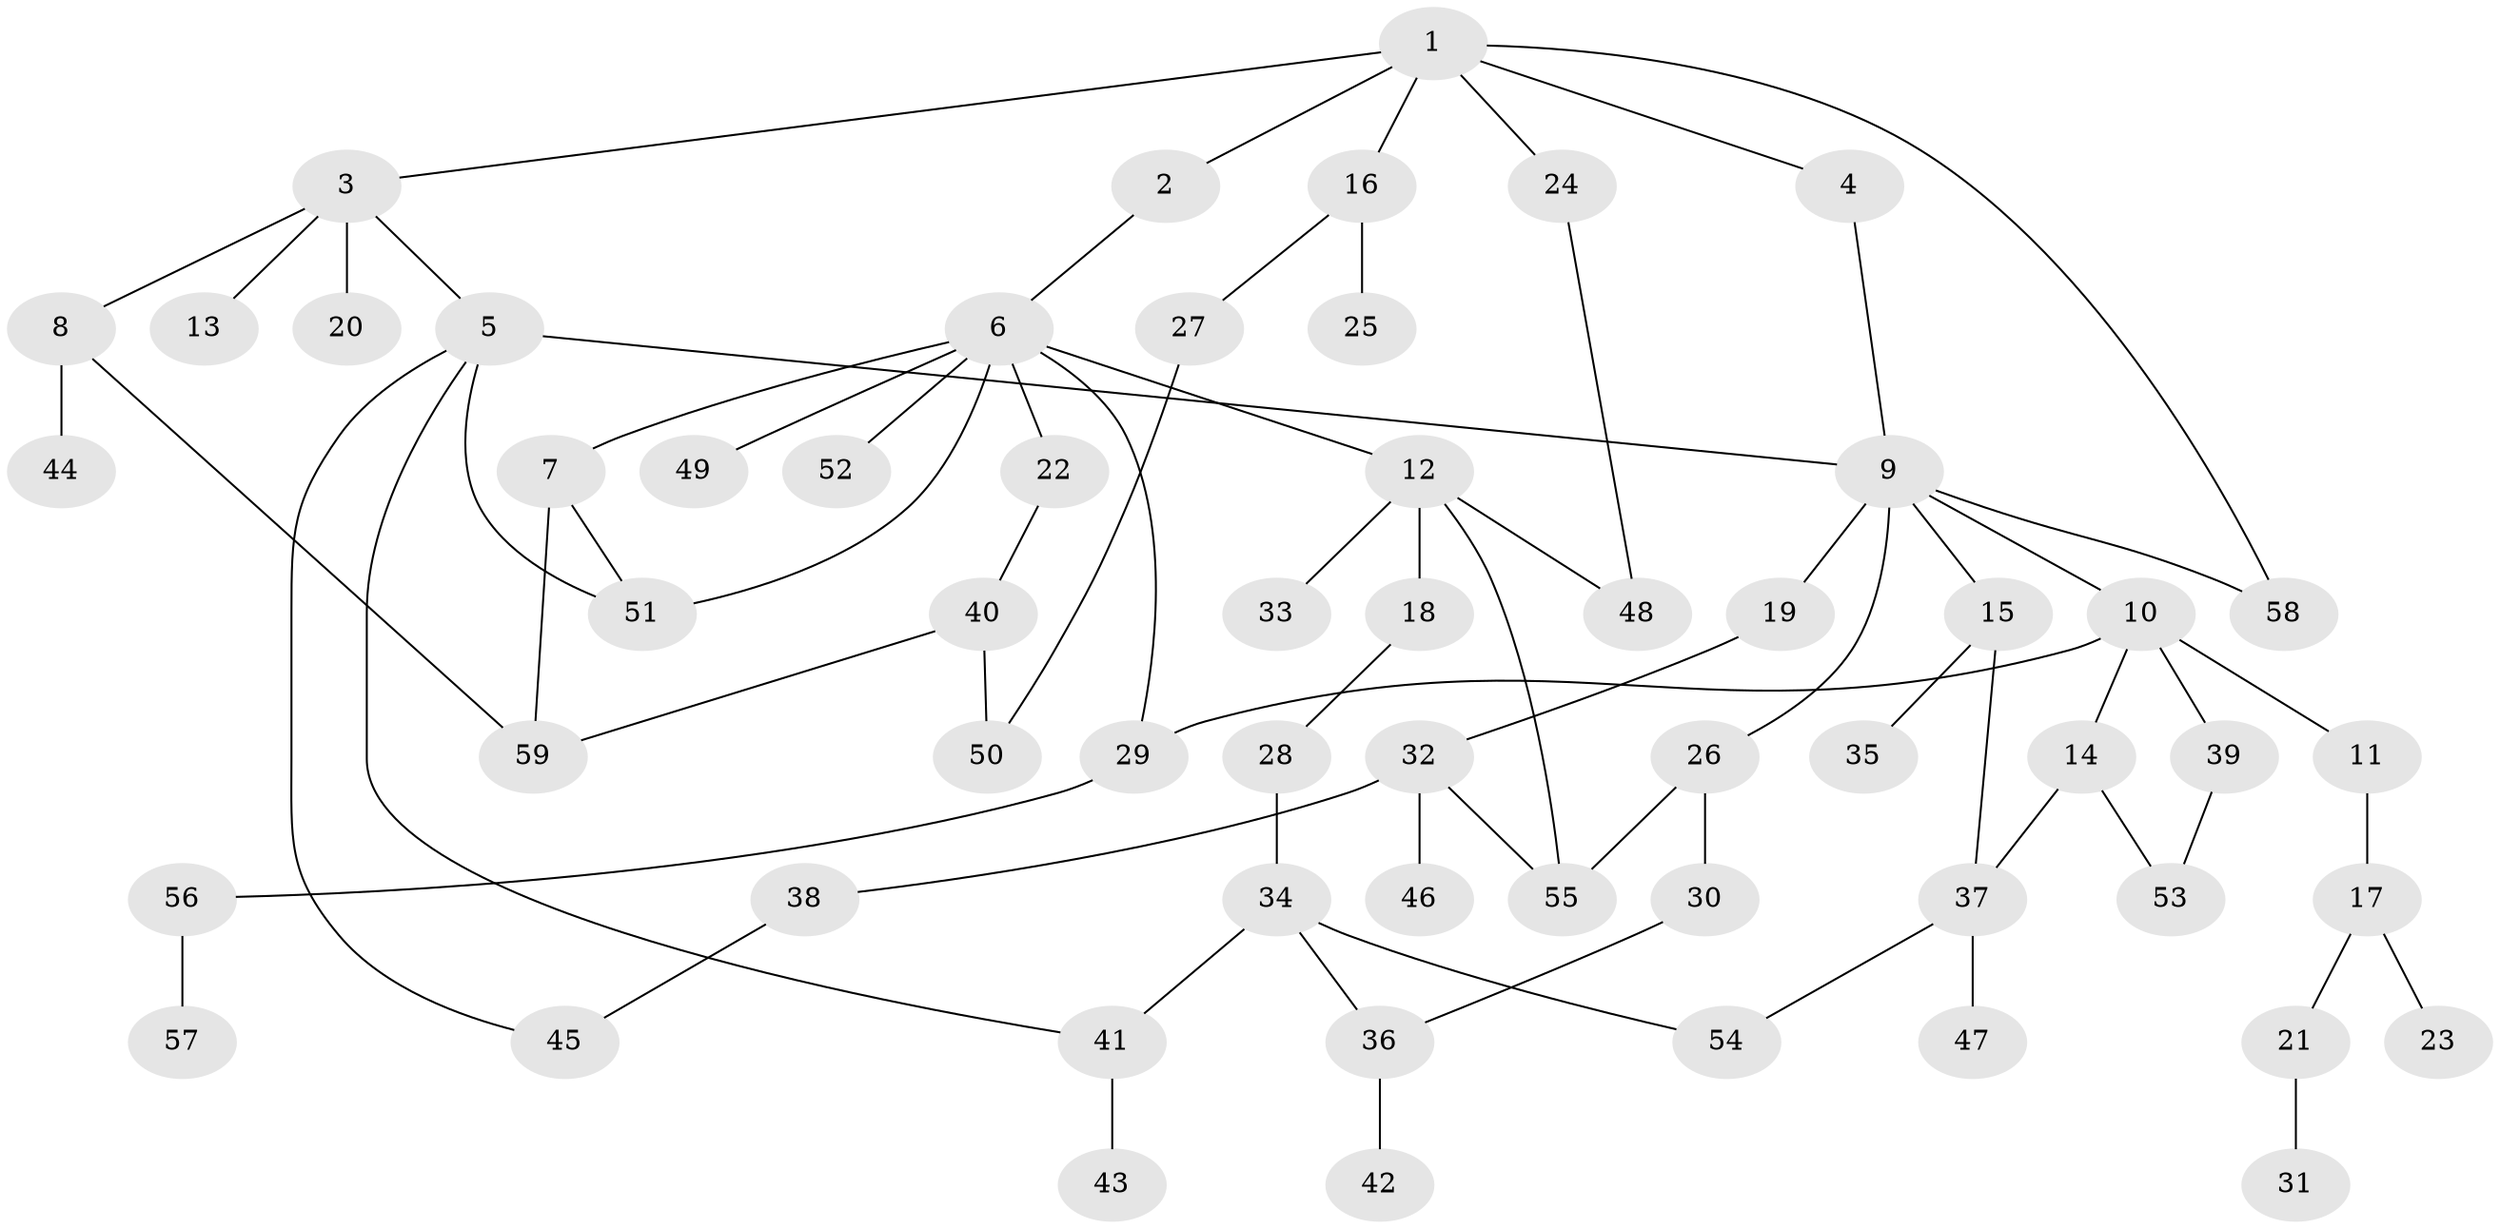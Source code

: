 // Generated by graph-tools (version 1.1) at 2025/10/02/27/25 16:10:51]
// undirected, 59 vertices, 75 edges
graph export_dot {
graph [start="1"]
  node [color=gray90,style=filled];
  1;
  2;
  3;
  4;
  5;
  6;
  7;
  8;
  9;
  10;
  11;
  12;
  13;
  14;
  15;
  16;
  17;
  18;
  19;
  20;
  21;
  22;
  23;
  24;
  25;
  26;
  27;
  28;
  29;
  30;
  31;
  32;
  33;
  34;
  35;
  36;
  37;
  38;
  39;
  40;
  41;
  42;
  43;
  44;
  45;
  46;
  47;
  48;
  49;
  50;
  51;
  52;
  53;
  54;
  55;
  56;
  57;
  58;
  59;
  1 -- 2;
  1 -- 3;
  1 -- 4;
  1 -- 16;
  1 -- 24;
  1 -- 58;
  2 -- 6;
  3 -- 5;
  3 -- 8;
  3 -- 13;
  3 -- 20;
  4 -- 9;
  5 -- 9;
  5 -- 41;
  5 -- 45;
  5 -- 51;
  6 -- 7;
  6 -- 12;
  6 -- 22;
  6 -- 29;
  6 -- 49;
  6 -- 52;
  6 -- 51;
  7 -- 51;
  7 -- 59;
  8 -- 44;
  8 -- 59;
  9 -- 10;
  9 -- 15;
  9 -- 19;
  9 -- 26;
  9 -- 58;
  10 -- 11;
  10 -- 14;
  10 -- 39;
  10 -- 29;
  11 -- 17;
  12 -- 18;
  12 -- 33;
  12 -- 48;
  12 -- 55;
  14 -- 37;
  14 -- 53;
  15 -- 35;
  15 -- 37;
  16 -- 25;
  16 -- 27;
  17 -- 21;
  17 -- 23;
  18 -- 28;
  19 -- 32;
  21 -- 31;
  22 -- 40;
  24 -- 48;
  26 -- 30;
  26 -- 55;
  27 -- 50;
  28 -- 34;
  29 -- 56;
  30 -- 36;
  32 -- 38;
  32 -- 46;
  32 -- 55;
  34 -- 54;
  34 -- 41;
  34 -- 36;
  36 -- 42;
  37 -- 47;
  37 -- 54;
  38 -- 45;
  39 -- 53;
  40 -- 50;
  40 -- 59;
  41 -- 43;
  56 -- 57;
}
